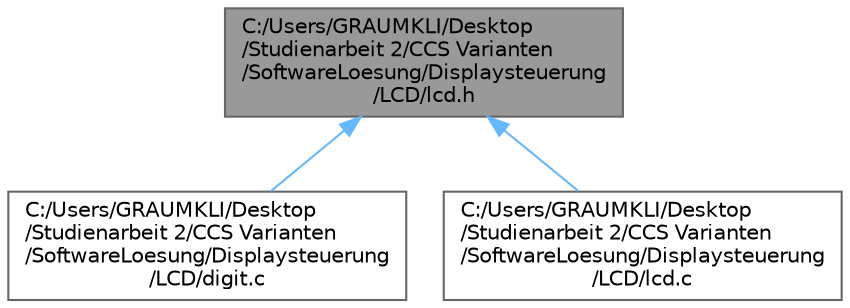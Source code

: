 digraph "C:/Users/GRAUMKLI/Desktop/Studienarbeit 2/CCS Varianten/SoftwareLoesung/Displaysteuerung/LCD/lcd.h"
{
 // LATEX_PDF_SIZE
  bgcolor="transparent";
  edge [fontname=Helvetica,fontsize=10,labelfontname=Helvetica,labelfontsize=10];
  node [fontname=Helvetica,fontsize=10,shape=box,height=0.2,width=0.4];
  Node1 [label="C:/Users/GRAUMKLI/Desktop\l/Studienarbeit 2/CCS Varianten\l/SoftwareLoesung/Displaysteuerung\l/LCD/lcd.h",height=0.2,width=0.4,color="gray40", fillcolor="grey60", style="filled", fontcolor="black",tooltip=" "];
  Node1 -> Node2 [dir="back",color="steelblue1",style="solid"];
  Node2 [label="C:/Users/GRAUMKLI/Desktop\l/Studienarbeit 2/CCS Varianten\l/SoftwareLoesung/Displaysteuerung\l/LCD/digit.c",height=0.2,width=0.4,color="grey40", fillcolor="white", style="filled",URL="$digit_8c.html",tooltip=" "];
  Node1 -> Node3 [dir="back",color="steelblue1",style="solid"];
  Node3 [label="C:/Users/GRAUMKLI/Desktop\l/Studienarbeit 2/CCS Varianten\l/SoftwareLoesung/Displaysteuerung\l/LCD/lcd.c",height=0.2,width=0.4,color="grey40", fillcolor="white", style="filled",URL="$lcd_8c.html",tooltip=" "];
}
